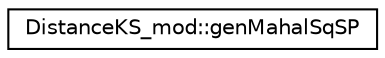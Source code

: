 digraph "Graphical Class Hierarchy"
{
 // LATEX_PDF_SIZE
  edge [fontname="Helvetica",fontsize="10",labelfontname="Helvetica",labelfontsize="10"];
  node [fontname="Helvetica",fontsize="10",shape=record];
  rankdir="LR";
  Node0 [label="DistanceKS_mod::genMahalSqSP",height=0.2,width=0.4,color="black", fillcolor="white", style="filled",URL="$interfaceDistanceKS__mod_1_1genMahalSqSP.html",tooltip=" "];
}
